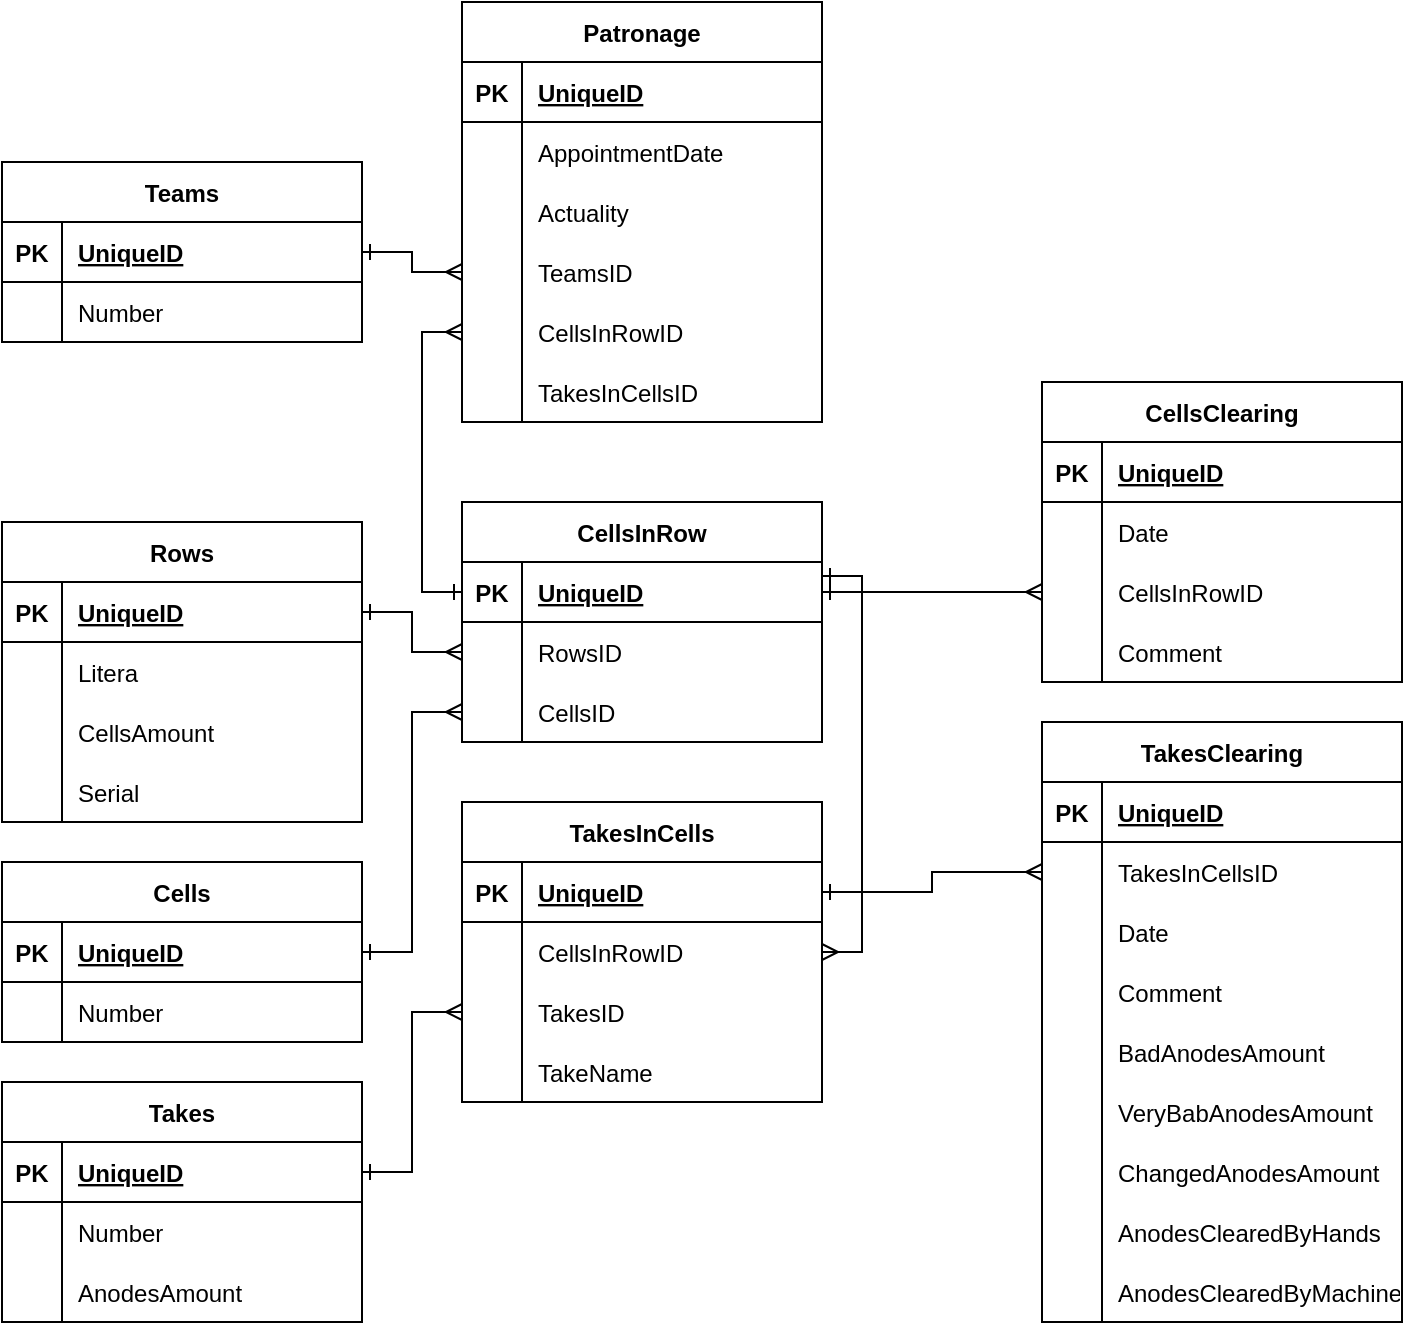 <mxfile version="20.8.1" type="device"><diagram id="HlUlY2rUnMp3ZraIt11Z" name="Page-1"><mxGraphModel dx="2284" dy="1905" grid="1" gridSize="10" guides="1" tooltips="1" connect="1" arrows="1" fold="1" page="1" pageScale="1" pageWidth="850" pageHeight="1100" math="0" shadow="0"><root><mxCell id="0"/><mxCell id="1" parent="0"/><mxCell id="KPAQD9oM1XThjq1YBD4C-39" value="Rows" style="shape=table;startSize=30;container=1;collapsible=1;childLayout=tableLayout;fixedRows=1;rowLines=0;fontStyle=1;align=center;resizeLast=1;" vertex="1" parent="1"><mxGeometry x="-280" y="20" width="180" height="150" as="geometry"/></mxCell><mxCell id="KPAQD9oM1XThjq1YBD4C-40" value="" style="shape=tableRow;horizontal=0;startSize=0;swimlaneHead=0;swimlaneBody=0;fillColor=none;collapsible=0;dropTarget=0;points=[[0,0.5],[1,0.5]];portConstraint=eastwest;top=0;left=0;right=0;bottom=1;" vertex="1" parent="KPAQD9oM1XThjq1YBD4C-39"><mxGeometry y="30" width="180" height="30" as="geometry"/></mxCell><mxCell id="KPAQD9oM1XThjq1YBD4C-41" value="PK" style="shape=partialRectangle;connectable=0;fillColor=none;top=0;left=0;bottom=0;right=0;fontStyle=1;overflow=hidden;" vertex="1" parent="KPAQD9oM1XThjq1YBD4C-40"><mxGeometry width="30" height="30" as="geometry"><mxRectangle width="30" height="30" as="alternateBounds"/></mxGeometry></mxCell><mxCell id="KPAQD9oM1XThjq1YBD4C-42" value="UniqueID" style="shape=partialRectangle;connectable=0;fillColor=none;top=0;left=0;bottom=0;right=0;align=left;spacingLeft=6;fontStyle=5;overflow=hidden;" vertex="1" parent="KPAQD9oM1XThjq1YBD4C-40"><mxGeometry x="30" width="150" height="30" as="geometry"><mxRectangle width="150" height="30" as="alternateBounds"/></mxGeometry></mxCell><mxCell id="KPAQD9oM1XThjq1YBD4C-43" value="" style="shape=tableRow;horizontal=0;startSize=0;swimlaneHead=0;swimlaneBody=0;fillColor=none;collapsible=0;dropTarget=0;points=[[0,0.5],[1,0.5]];portConstraint=eastwest;top=0;left=0;right=0;bottom=0;" vertex="1" parent="KPAQD9oM1XThjq1YBD4C-39"><mxGeometry y="60" width="180" height="30" as="geometry"/></mxCell><mxCell id="KPAQD9oM1XThjq1YBD4C-44" value="" style="shape=partialRectangle;connectable=0;fillColor=none;top=0;left=0;bottom=0;right=0;editable=1;overflow=hidden;" vertex="1" parent="KPAQD9oM1XThjq1YBD4C-43"><mxGeometry width="30" height="30" as="geometry"><mxRectangle width="30" height="30" as="alternateBounds"/></mxGeometry></mxCell><mxCell id="KPAQD9oM1XThjq1YBD4C-45" value="Litera" style="shape=partialRectangle;connectable=0;fillColor=none;top=0;left=0;bottom=0;right=0;align=left;spacingLeft=6;overflow=hidden;" vertex="1" parent="KPAQD9oM1XThjq1YBD4C-43"><mxGeometry x="30" width="150" height="30" as="geometry"><mxRectangle width="150" height="30" as="alternateBounds"/></mxGeometry></mxCell><mxCell id="KPAQD9oM1XThjq1YBD4C-46" value="" style="shape=tableRow;horizontal=0;startSize=0;swimlaneHead=0;swimlaneBody=0;fillColor=none;collapsible=0;dropTarget=0;points=[[0,0.5],[1,0.5]];portConstraint=eastwest;top=0;left=0;right=0;bottom=0;" vertex="1" parent="KPAQD9oM1XThjq1YBD4C-39"><mxGeometry y="90" width="180" height="30" as="geometry"/></mxCell><mxCell id="KPAQD9oM1XThjq1YBD4C-47" value="" style="shape=partialRectangle;connectable=0;fillColor=none;top=0;left=0;bottom=0;right=0;editable=1;overflow=hidden;" vertex="1" parent="KPAQD9oM1XThjq1YBD4C-46"><mxGeometry width="30" height="30" as="geometry"><mxRectangle width="30" height="30" as="alternateBounds"/></mxGeometry></mxCell><mxCell id="KPAQD9oM1XThjq1YBD4C-48" value="CellsAmount" style="shape=partialRectangle;connectable=0;fillColor=none;top=0;left=0;bottom=0;right=0;align=left;spacingLeft=6;overflow=hidden;" vertex="1" parent="KPAQD9oM1XThjq1YBD4C-46"><mxGeometry x="30" width="150" height="30" as="geometry"><mxRectangle width="150" height="30" as="alternateBounds"/></mxGeometry></mxCell><mxCell id="KPAQD9oM1XThjq1YBD4C-49" value="" style="shape=tableRow;horizontal=0;startSize=0;swimlaneHead=0;swimlaneBody=0;fillColor=none;collapsible=0;dropTarget=0;points=[[0,0.5],[1,0.5]];portConstraint=eastwest;top=0;left=0;right=0;bottom=0;" vertex="1" parent="KPAQD9oM1XThjq1YBD4C-39"><mxGeometry y="120" width="180" height="30" as="geometry"/></mxCell><mxCell id="KPAQD9oM1XThjq1YBD4C-50" value="" style="shape=partialRectangle;connectable=0;fillColor=none;top=0;left=0;bottom=0;right=0;editable=1;overflow=hidden;" vertex="1" parent="KPAQD9oM1XThjq1YBD4C-49"><mxGeometry width="30" height="30" as="geometry"><mxRectangle width="30" height="30" as="alternateBounds"/></mxGeometry></mxCell><mxCell id="KPAQD9oM1XThjq1YBD4C-51" value="Serial" style="shape=partialRectangle;connectable=0;fillColor=none;top=0;left=0;bottom=0;right=0;align=left;spacingLeft=6;overflow=hidden;" vertex="1" parent="KPAQD9oM1XThjq1YBD4C-49"><mxGeometry x="30" width="150" height="30" as="geometry"><mxRectangle width="150" height="30" as="alternateBounds"/></mxGeometry></mxCell><mxCell id="KPAQD9oM1XThjq1YBD4C-52" value="Cells" style="shape=table;startSize=30;container=1;collapsible=1;childLayout=tableLayout;fixedRows=1;rowLines=0;fontStyle=1;align=center;resizeLast=1;" vertex="1" parent="1"><mxGeometry x="-280" y="190" width="180" height="90" as="geometry"/></mxCell><mxCell id="KPAQD9oM1XThjq1YBD4C-53" value="" style="shape=tableRow;horizontal=0;startSize=0;swimlaneHead=0;swimlaneBody=0;fillColor=none;collapsible=0;dropTarget=0;points=[[0,0.5],[1,0.5]];portConstraint=eastwest;top=0;left=0;right=0;bottom=1;" vertex="1" parent="KPAQD9oM1XThjq1YBD4C-52"><mxGeometry y="30" width="180" height="30" as="geometry"/></mxCell><mxCell id="KPAQD9oM1XThjq1YBD4C-54" value="PK" style="shape=partialRectangle;connectable=0;fillColor=none;top=0;left=0;bottom=0;right=0;fontStyle=1;overflow=hidden;" vertex="1" parent="KPAQD9oM1XThjq1YBD4C-53"><mxGeometry width="30" height="30" as="geometry"><mxRectangle width="30" height="30" as="alternateBounds"/></mxGeometry></mxCell><mxCell id="KPAQD9oM1XThjq1YBD4C-55" value="UniqueID" style="shape=partialRectangle;connectable=0;fillColor=none;top=0;left=0;bottom=0;right=0;align=left;spacingLeft=6;fontStyle=5;overflow=hidden;" vertex="1" parent="KPAQD9oM1XThjq1YBD4C-53"><mxGeometry x="30" width="150" height="30" as="geometry"><mxRectangle width="150" height="30" as="alternateBounds"/></mxGeometry></mxCell><mxCell id="KPAQD9oM1XThjq1YBD4C-56" value="" style="shape=tableRow;horizontal=0;startSize=0;swimlaneHead=0;swimlaneBody=0;fillColor=none;collapsible=0;dropTarget=0;points=[[0,0.5],[1,0.5]];portConstraint=eastwest;top=0;left=0;right=0;bottom=0;" vertex="1" parent="KPAQD9oM1XThjq1YBD4C-52"><mxGeometry y="60" width="180" height="30" as="geometry"/></mxCell><mxCell id="KPAQD9oM1XThjq1YBD4C-57" value="" style="shape=partialRectangle;connectable=0;fillColor=none;top=0;left=0;bottom=0;right=0;editable=1;overflow=hidden;" vertex="1" parent="KPAQD9oM1XThjq1YBD4C-56"><mxGeometry width="30" height="30" as="geometry"><mxRectangle width="30" height="30" as="alternateBounds"/></mxGeometry></mxCell><mxCell id="KPAQD9oM1XThjq1YBD4C-58" value="Number" style="shape=partialRectangle;connectable=0;fillColor=none;top=0;left=0;bottom=0;right=0;align=left;spacingLeft=6;overflow=hidden;" vertex="1" parent="KPAQD9oM1XThjq1YBD4C-56"><mxGeometry x="30" width="150" height="30" as="geometry"><mxRectangle width="150" height="30" as="alternateBounds"/></mxGeometry></mxCell><mxCell id="KPAQD9oM1XThjq1YBD4C-65" value="Takes" style="shape=table;startSize=30;container=1;collapsible=1;childLayout=tableLayout;fixedRows=1;rowLines=0;fontStyle=1;align=center;resizeLast=1;" vertex="1" parent="1"><mxGeometry x="-280" y="300" width="180" height="120" as="geometry"/></mxCell><mxCell id="KPAQD9oM1XThjq1YBD4C-66" value="" style="shape=tableRow;horizontal=0;startSize=0;swimlaneHead=0;swimlaneBody=0;fillColor=none;collapsible=0;dropTarget=0;points=[[0,0.5],[1,0.5]];portConstraint=eastwest;top=0;left=0;right=0;bottom=1;" vertex="1" parent="KPAQD9oM1XThjq1YBD4C-65"><mxGeometry y="30" width="180" height="30" as="geometry"/></mxCell><mxCell id="KPAQD9oM1XThjq1YBD4C-67" value="PK" style="shape=partialRectangle;connectable=0;fillColor=none;top=0;left=0;bottom=0;right=0;fontStyle=1;overflow=hidden;" vertex="1" parent="KPAQD9oM1XThjq1YBD4C-66"><mxGeometry width="30" height="30" as="geometry"><mxRectangle width="30" height="30" as="alternateBounds"/></mxGeometry></mxCell><mxCell id="KPAQD9oM1XThjq1YBD4C-68" value="UniqueID" style="shape=partialRectangle;connectable=0;fillColor=none;top=0;left=0;bottom=0;right=0;align=left;spacingLeft=6;fontStyle=5;overflow=hidden;" vertex="1" parent="KPAQD9oM1XThjq1YBD4C-66"><mxGeometry x="30" width="150" height="30" as="geometry"><mxRectangle width="150" height="30" as="alternateBounds"/></mxGeometry></mxCell><mxCell id="KPAQD9oM1XThjq1YBD4C-69" value="" style="shape=tableRow;horizontal=0;startSize=0;swimlaneHead=0;swimlaneBody=0;fillColor=none;collapsible=0;dropTarget=0;points=[[0,0.5],[1,0.5]];portConstraint=eastwest;top=0;left=0;right=0;bottom=0;" vertex="1" parent="KPAQD9oM1XThjq1YBD4C-65"><mxGeometry y="60" width="180" height="30" as="geometry"/></mxCell><mxCell id="KPAQD9oM1XThjq1YBD4C-70" value="" style="shape=partialRectangle;connectable=0;fillColor=none;top=0;left=0;bottom=0;right=0;editable=1;overflow=hidden;" vertex="1" parent="KPAQD9oM1XThjq1YBD4C-69"><mxGeometry width="30" height="30" as="geometry"><mxRectangle width="30" height="30" as="alternateBounds"/></mxGeometry></mxCell><mxCell id="KPAQD9oM1XThjq1YBD4C-71" value="Number" style="shape=partialRectangle;connectable=0;fillColor=none;top=0;left=0;bottom=0;right=0;align=left;spacingLeft=6;overflow=hidden;" vertex="1" parent="KPAQD9oM1XThjq1YBD4C-69"><mxGeometry x="30" width="150" height="30" as="geometry"><mxRectangle width="150" height="30" as="alternateBounds"/></mxGeometry></mxCell><mxCell id="KPAQD9oM1XThjq1YBD4C-72" value="" style="shape=tableRow;horizontal=0;startSize=0;swimlaneHead=0;swimlaneBody=0;fillColor=none;collapsible=0;dropTarget=0;points=[[0,0.5],[1,0.5]];portConstraint=eastwest;top=0;left=0;right=0;bottom=0;" vertex="1" parent="KPAQD9oM1XThjq1YBD4C-65"><mxGeometry y="90" width="180" height="30" as="geometry"/></mxCell><mxCell id="KPAQD9oM1XThjq1YBD4C-73" value="" style="shape=partialRectangle;connectable=0;fillColor=none;top=0;left=0;bottom=0;right=0;editable=1;overflow=hidden;" vertex="1" parent="KPAQD9oM1XThjq1YBD4C-72"><mxGeometry width="30" height="30" as="geometry"><mxRectangle width="30" height="30" as="alternateBounds"/></mxGeometry></mxCell><mxCell id="KPAQD9oM1XThjq1YBD4C-74" value="AnodesAmount" style="shape=partialRectangle;connectable=0;fillColor=none;top=0;left=0;bottom=0;right=0;align=left;spacingLeft=6;overflow=hidden;" vertex="1" parent="KPAQD9oM1XThjq1YBD4C-72"><mxGeometry x="30" width="150" height="30" as="geometry"><mxRectangle width="150" height="30" as="alternateBounds"/></mxGeometry></mxCell><mxCell id="KPAQD9oM1XThjq1YBD4C-78" value="Teams" style="shape=table;startSize=30;container=1;collapsible=1;childLayout=tableLayout;fixedRows=1;rowLines=0;fontStyle=1;align=center;resizeLast=1;" vertex="1" parent="1"><mxGeometry x="-280" y="-160" width="180" height="90" as="geometry"/></mxCell><mxCell id="KPAQD9oM1XThjq1YBD4C-79" value="" style="shape=tableRow;horizontal=0;startSize=0;swimlaneHead=0;swimlaneBody=0;fillColor=none;collapsible=0;dropTarget=0;points=[[0,0.5],[1,0.5]];portConstraint=eastwest;top=0;left=0;right=0;bottom=1;" vertex="1" parent="KPAQD9oM1XThjq1YBD4C-78"><mxGeometry y="30" width="180" height="30" as="geometry"/></mxCell><mxCell id="KPAQD9oM1XThjq1YBD4C-80" value="PK" style="shape=partialRectangle;connectable=0;fillColor=none;top=0;left=0;bottom=0;right=0;fontStyle=1;overflow=hidden;" vertex="1" parent="KPAQD9oM1XThjq1YBD4C-79"><mxGeometry width="30" height="30" as="geometry"><mxRectangle width="30" height="30" as="alternateBounds"/></mxGeometry></mxCell><mxCell id="KPAQD9oM1XThjq1YBD4C-81" value="UniqueID" style="shape=partialRectangle;connectable=0;fillColor=none;top=0;left=0;bottom=0;right=0;align=left;spacingLeft=6;fontStyle=5;overflow=hidden;" vertex="1" parent="KPAQD9oM1XThjq1YBD4C-79"><mxGeometry x="30" width="150" height="30" as="geometry"><mxRectangle width="150" height="30" as="alternateBounds"/></mxGeometry></mxCell><mxCell id="KPAQD9oM1XThjq1YBD4C-82" value="" style="shape=tableRow;horizontal=0;startSize=0;swimlaneHead=0;swimlaneBody=0;fillColor=none;collapsible=0;dropTarget=0;points=[[0,0.5],[1,0.5]];portConstraint=eastwest;top=0;left=0;right=0;bottom=0;" vertex="1" parent="KPAQD9oM1XThjq1YBD4C-78"><mxGeometry y="60" width="180" height="30" as="geometry"/></mxCell><mxCell id="KPAQD9oM1XThjq1YBD4C-83" value="" style="shape=partialRectangle;connectable=0;fillColor=none;top=0;left=0;bottom=0;right=0;editable=1;overflow=hidden;" vertex="1" parent="KPAQD9oM1XThjq1YBD4C-82"><mxGeometry width="30" height="30" as="geometry"><mxRectangle width="30" height="30" as="alternateBounds"/></mxGeometry></mxCell><mxCell id="KPAQD9oM1XThjq1YBD4C-84" value="Number" style="shape=partialRectangle;connectable=0;fillColor=none;top=0;left=0;bottom=0;right=0;align=left;spacingLeft=6;overflow=hidden;" vertex="1" parent="KPAQD9oM1XThjq1YBD4C-82"><mxGeometry x="30" width="150" height="30" as="geometry"><mxRectangle width="150" height="30" as="alternateBounds"/></mxGeometry></mxCell><mxCell id="KPAQD9oM1XThjq1YBD4C-91" value="Patronage" style="shape=table;startSize=30;container=1;collapsible=1;childLayout=tableLayout;fixedRows=1;rowLines=0;fontStyle=1;align=center;resizeLast=1;" vertex="1" parent="1"><mxGeometry x="-50" y="-240" width="180" height="210" as="geometry"/></mxCell><mxCell id="KPAQD9oM1XThjq1YBD4C-92" value="" style="shape=tableRow;horizontal=0;startSize=0;swimlaneHead=0;swimlaneBody=0;fillColor=none;collapsible=0;dropTarget=0;points=[[0,0.5],[1,0.5]];portConstraint=eastwest;top=0;left=0;right=0;bottom=1;" vertex="1" parent="KPAQD9oM1XThjq1YBD4C-91"><mxGeometry y="30" width="180" height="30" as="geometry"/></mxCell><mxCell id="KPAQD9oM1XThjq1YBD4C-93" value="PK" style="shape=partialRectangle;connectable=0;fillColor=none;top=0;left=0;bottom=0;right=0;fontStyle=1;overflow=hidden;" vertex="1" parent="KPAQD9oM1XThjq1YBD4C-92"><mxGeometry width="30" height="30" as="geometry"><mxRectangle width="30" height="30" as="alternateBounds"/></mxGeometry></mxCell><mxCell id="KPAQD9oM1XThjq1YBD4C-94" value="UniqueID" style="shape=partialRectangle;connectable=0;fillColor=none;top=0;left=0;bottom=0;right=0;align=left;spacingLeft=6;fontStyle=5;overflow=hidden;" vertex="1" parent="KPAQD9oM1XThjq1YBD4C-92"><mxGeometry x="30" width="150" height="30" as="geometry"><mxRectangle width="150" height="30" as="alternateBounds"/></mxGeometry></mxCell><mxCell id="KPAQD9oM1XThjq1YBD4C-95" value="" style="shape=tableRow;horizontal=0;startSize=0;swimlaneHead=0;swimlaneBody=0;fillColor=none;collapsible=0;dropTarget=0;points=[[0,0.5],[1,0.5]];portConstraint=eastwest;top=0;left=0;right=0;bottom=0;" vertex="1" parent="KPAQD9oM1XThjq1YBD4C-91"><mxGeometry y="60" width="180" height="30" as="geometry"/></mxCell><mxCell id="KPAQD9oM1XThjq1YBD4C-96" value="" style="shape=partialRectangle;connectable=0;fillColor=none;top=0;left=0;bottom=0;right=0;editable=1;overflow=hidden;" vertex="1" parent="KPAQD9oM1XThjq1YBD4C-95"><mxGeometry width="30" height="30" as="geometry"><mxRectangle width="30" height="30" as="alternateBounds"/></mxGeometry></mxCell><mxCell id="KPAQD9oM1XThjq1YBD4C-97" value="AppointmentDate" style="shape=partialRectangle;connectable=0;fillColor=none;top=0;left=0;bottom=0;right=0;align=left;spacingLeft=6;overflow=hidden;" vertex="1" parent="KPAQD9oM1XThjq1YBD4C-95"><mxGeometry x="30" width="150" height="30" as="geometry"><mxRectangle width="150" height="30" as="alternateBounds"/></mxGeometry></mxCell><mxCell id="KPAQD9oM1XThjq1YBD4C-98" value="" style="shape=tableRow;horizontal=0;startSize=0;swimlaneHead=0;swimlaneBody=0;fillColor=none;collapsible=0;dropTarget=0;points=[[0,0.5],[1,0.5]];portConstraint=eastwest;top=0;left=0;right=0;bottom=0;" vertex="1" parent="KPAQD9oM1XThjq1YBD4C-91"><mxGeometry y="90" width="180" height="30" as="geometry"/></mxCell><mxCell id="KPAQD9oM1XThjq1YBD4C-99" value="" style="shape=partialRectangle;connectable=0;fillColor=none;top=0;left=0;bottom=0;right=0;editable=1;overflow=hidden;" vertex="1" parent="KPAQD9oM1XThjq1YBD4C-98"><mxGeometry width="30" height="30" as="geometry"><mxRectangle width="30" height="30" as="alternateBounds"/></mxGeometry></mxCell><mxCell id="KPAQD9oM1XThjq1YBD4C-100" value="Actuality" style="shape=partialRectangle;connectable=0;fillColor=none;top=0;left=0;bottom=0;right=0;align=left;spacingLeft=6;overflow=hidden;" vertex="1" parent="KPAQD9oM1XThjq1YBD4C-98"><mxGeometry x="30" width="150" height="30" as="geometry"><mxRectangle width="150" height="30" as="alternateBounds"/></mxGeometry></mxCell><mxCell id="KPAQD9oM1XThjq1YBD4C-101" value="" style="shape=tableRow;horizontal=0;startSize=0;swimlaneHead=0;swimlaneBody=0;fillColor=none;collapsible=0;dropTarget=0;points=[[0,0.5],[1,0.5]];portConstraint=eastwest;top=0;left=0;right=0;bottom=0;" vertex="1" parent="KPAQD9oM1XThjq1YBD4C-91"><mxGeometry y="120" width="180" height="30" as="geometry"/></mxCell><mxCell id="KPAQD9oM1XThjq1YBD4C-102" value="" style="shape=partialRectangle;connectable=0;fillColor=none;top=0;left=0;bottom=0;right=0;editable=1;overflow=hidden;" vertex="1" parent="KPAQD9oM1XThjq1YBD4C-101"><mxGeometry width="30" height="30" as="geometry"><mxRectangle width="30" height="30" as="alternateBounds"/></mxGeometry></mxCell><mxCell id="KPAQD9oM1XThjq1YBD4C-103" value="TeamsID" style="shape=partialRectangle;connectable=0;fillColor=none;top=0;left=0;bottom=0;right=0;align=left;spacingLeft=6;overflow=hidden;" vertex="1" parent="KPAQD9oM1XThjq1YBD4C-101"><mxGeometry x="30" width="150" height="30" as="geometry"><mxRectangle width="150" height="30" as="alternateBounds"/></mxGeometry></mxCell><mxCell id="KPAQD9oM1XThjq1YBD4C-105" value="" style="shape=tableRow;horizontal=0;startSize=0;swimlaneHead=0;swimlaneBody=0;fillColor=none;collapsible=0;dropTarget=0;points=[[0,0.5],[1,0.5]];portConstraint=eastwest;top=0;left=0;right=0;bottom=0;" vertex="1" parent="KPAQD9oM1XThjq1YBD4C-91"><mxGeometry y="150" width="180" height="30" as="geometry"/></mxCell><mxCell id="KPAQD9oM1XThjq1YBD4C-106" value="" style="shape=partialRectangle;connectable=0;fillColor=none;top=0;left=0;bottom=0;right=0;editable=1;overflow=hidden;" vertex="1" parent="KPAQD9oM1XThjq1YBD4C-105"><mxGeometry width="30" height="30" as="geometry"><mxRectangle width="30" height="30" as="alternateBounds"/></mxGeometry></mxCell><mxCell id="KPAQD9oM1XThjq1YBD4C-107" value="CellsInRowID" style="shape=partialRectangle;connectable=0;fillColor=none;top=0;left=0;bottom=0;right=0;align=left;spacingLeft=6;overflow=hidden;" vertex="1" parent="KPAQD9oM1XThjq1YBD4C-105"><mxGeometry x="30" width="150" height="30" as="geometry"><mxRectangle width="150" height="30" as="alternateBounds"/></mxGeometry></mxCell><mxCell id="KPAQD9oM1XThjq1YBD4C-124" value="" style="shape=tableRow;horizontal=0;startSize=0;swimlaneHead=0;swimlaneBody=0;fillColor=none;collapsible=0;dropTarget=0;points=[[0,0.5],[1,0.5]];portConstraint=eastwest;top=0;left=0;right=0;bottom=0;" vertex="1" parent="KPAQD9oM1XThjq1YBD4C-91"><mxGeometry y="180" width="180" height="30" as="geometry"/></mxCell><mxCell id="KPAQD9oM1XThjq1YBD4C-125" value="" style="shape=partialRectangle;connectable=0;fillColor=none;top=0;left=0;bottom=0;right=0;editable=1;overflow=hidden;" vertex="1" parent="KPAQD9oM1XThjq1YBD4C-124"><mxGeometry width="30" height="30" as="geometry"><mxRectangle width="30" height="30" as="alternateBounds"/></mxGeometry></mxCell><mxCell id="KPAQD9oM1XThjq1YBD4C-126" value="TakesInCellsID" style="shape=partialRectangle;connectable=0;fillColor=none;top=0;left=0;bottom=0;right=0;align=left;spacingLeft=6;overflow=hidden;" vertex="1" parent="KPAQD9oM1XThjq1YBD4C-124"><mxGeometry x="30" width="150" height="30" as="geometry"><mxRectangle width="150" height="30" as="alternateBounds"/></mxGeometry></mxCell><mxCell id="KPAQD9oM1XThjq1YBD4C-104" style="edgeStyle=orthogonalEdgeStyle;rounded=0;orthogonalLoop=1;jettySize=auto;html=1;exitX=1;exitY=0.5;exitDx=0;exitDy=0;entryX=0;entryY=0.5;entryDx=0;entryDy=0;startArrow=ERone;startFill=0;endArrow=ERmany;endFill=0;" edge="1" parent="1" source="KPAQD9oM1XThjq1YBD4C-79" target="KPAQD9oM1XThjq1YBD4C-101"><mxGeometry relative="1" as="geometry"/></mxCell><mxCell id="KPAQD9oM1XThjq1YBD4C-108" value="TakesInCells" style="shape=table;startSize=30;container=1;collapsible=1;childLayout=tableLayout;fixedRows=1;rowLines=0;fontStyle=1;align=center;resizeLast=1;" vertex="1" parent="1"><mxGeometry x="-50" y="160" width="180" height="150" as="geometry"/></mxCell><mxCell id="KPAQD9oM1XThjq1YBD4C-109" value="" style="shape=tableRow;horizontal=0;startSize=0;swimlaneHead=0;swimlaneBody=0;fillColor=none;collapsible=0;dropTarget=0;points=[[0,0.5],[1,0.5]];portConstraint=eastwest;top=0;left=0;right=0;bottom=1;" vertex="1" parent="KPAQD9oM1XThjq1YBD4C-108"><mxGeometry y="30" width="180" height="30" as="geometry"/></mxCell><mxCell id="KPAQD9oM1XThjq1YBD4C-110" value="PK" style="shape=partialRectangle;connectable=0;fillColor=none;top=0;left=0;bottom=0;right=0;fontStyle=1;overflow=hidden;" vertex="1" parent="KPAQD9oM1XThjq1YBD4C-109"><mxGeometry width="30" height="30" as="geometry"><mxRectangle width="30" height="30" as="alternateBounds"/></mxGeometry></mxCell><mxCell id="KPAQD9oM1XThjq1YBD4C-111" value="UniqueID" style="shape=partialRectangle;connectable=0;fillColor=none;top=0;left=0;bottom=0;right=0;align=left;spacingLeft=6;fontStyle=5;overflow=hidden;" vertex="1" parent="KPAQD9oM1XThjq1YBD4C-109"><mxGeometry x="30" width="150" height="30" as="geometry"><mxRectangle width="150" height="30" as="alternateBounds"/></mxGeometry></mxCell><mxCell id="KPAQD9oM1XThjq1YBD4C-112" value="" style="shape=tableRow;horizontal=0;startSize=0;swimlaneHead=0;swimlaneBody=0;fillColor=none;collapsible=0;dropTarget=0;points=[[0,0.5],[1,0.5]];portConstraint=eastwest;top=0;left=0;right=0;bottom=0;" vertex="1" parent="KPAQD9oM1XThjq1YBD4C-108"><mxGeometry y="60" width="180" height="30" as="geometry"/></mxCell><mxCell id="KPAQD9oM1XThjq1YBD4C-113" value="" style="shape=partialRectangle;connectable=0;fillColor=none;top=0;left=0;bottom=0;right=0;editable=1;overflow=hidden;" vertex="1" parent="KPAQD9oM1XThjq1YBD4C-112"><mxGeometry width="30" height="30" as="geometry"><mxRectangle width="30" height="30" as="alternateBounds"/></mxGeometry></mxCell><mxCell id="KPAQD9oM1XThjq1YBD4C-114" value="CellsInRowID" style="shape=partialRectangle;connectable=0;fillColor=none;top=0;left=0;bottom=0;right=0;align=left;spacingLeft=6;overflow=hidden;" vertex="1" parent="KPAQD9oM1XThjq1YBD4C-112"><mxGeometry x="30" width="150" height="30" as="geometry"><mxRectangle width="150" height="30" as="alternateBounds"/></mxGeometry></mxCell><mxCell id="KPAQD9oM1XThjq1YBD4C-115" value="" style="shape=tableRow;horizontal=0;startSize=0;swimlaneHead=0;swimlaneBody=0;fillColor=none;collapsible=0;dropTarget=0;points=[[0,0.5],[1,0.5]];portConstraint=eastwest;top=0;left=0;right=0;bottom=0;" vertex="1" parent="KPAQD9oM1XThjq1YBD4C-108"><mxGeometry y="90" width="180" height="30" as="geometry"/></mxCell><mxCell id="KPAQD9oM1XThjq1YBD4C-116" value="" style="shape=partialRectangle;connectable=0;fillColor=none;top=0;left=0;bottom=0;right=0;editable=1;overflow=hidden;" vertex="1" parent="KPAQD9oM1XThjq1YBD4C-115"><mxGeometry width="30" height="30" as="geometry"><mxRectangle width="30" height="30" as="alternateBounds"/></mxGeometry></mxCell><mxCell id="KPAQD9oM1XThjq1YBD4C-117" value="TakesID" style="shape=partialRectangle;connectable=0;fillColor=none;top=0;left=0;bottom=0;right=0;align=left;spacingLeft=6;overflow=hidden;" vertex="1" parent="KPAQD9oM1XThjq1YBD4C-115"><mxGeometry x="30" width="150" height="30" as="geometry"><mxRectangle width="150" height="30" as="alternateBounds"/></mxGeometry></mxCell><mxCell id="KPAQD9oM1XThjq1YBD4C-118" value="" style="shape=tableRow;horizontal=0;startSize=0;swimlaneHead=0;swimlaneBody=0;fillColor=none;collapsible=0;dropTarget=0;points=[[0,0.5],[1,0.5]];portConstraint=eastwest;top=0;left=0;right=0;bottom=0;" vertex="1" parent="KPAQD9oM1XThjq1YBD4C-108"><mxGeometry y="120" width="180" height="30" as="geometry"/></mxCell><mxCell id="KPAQD9oM1XThjq1YBD4C-119" value="" style="shape=partialRectangle;connectable=0;fillColor=none;top=0;left=0;bottom=0;right=0;editable=1;overflow=hidden;" vertex="1" parent="KPAQD9oM1XThjq1YBD4C-118"><mxGeometry width="30" height="30" as="geometry"><mxRectangle width="30" height="30" as="alternateBounds"/></mxGeometry></mxCell><mxCell id="KPAQD9oM1XThjq1YBD4C-120" value="TakeName" style="shape=partialRectangle;connectable=0;fillColor=none;top=0;left=0;bottom=0;right=0;align=left;spacingLeft=6;overflow=hidden;" vertex="1" parent="KPAQD9oM1XThjq1YBD4C-118"><mxGeometry x="30" width="150" height="30" as="geometry"><mxRectangle width="150" height="30" as="alternateBounds"/></mxGeometry></mxCell><mxCell id="KPAQD9oM1XThjq1YBD4C-121" style="edgeStyle=orthogonalEdgeStyle;rounded=0;orthogonalLoop=1;jettySize=auto;html=1;exitX=1;exitY=0.233;exitDx=0;exitDy=0;entryX=1;entryY=0.5;entryDx=0;entryDy=0;startArrow=ERone;startFill=0;endArrow=ERmany;endFill=0;exitPerimeter=0;" edge="1" parent="1" source="KPAQD9oM1XThjq1YBD4C-128" target="KPAQD9oM1XThjq1YBD4C-112"><mxGeometry relative="1" as="geometry"/></mxCell><mxCell id="KPAQD9oM1XThjq1YBD4C-127" value="CellsInRow" style="shape=table;startSize=30;container=1;collapsible=1;childLayout=tableLayout;fixedRows=1;rowLines=0;fontStyle=1;align=center;resizeLast=1;" vertex="1" parent="1"><mxGeometry x="-50" y="10" width="180" height="120" as="geometry"/></mxCell><mxCell id="KPAQD9oM1XThjq1YBD4C-128" value="" style="shape=tableRow;horizontal=0;startSize=0;swimlaneHead=0;swimlaneBody=0;fillColor=none;collapsible=0;dropTarget=0;points=[[0,0.5],[1,0.5]];portConstraint=eastwest;top=0;left=0;right=0;bottom=1;" vertex="1" parent="KPAQD9oM1XThjq1YBD4C-127"><mxGeometry y="30" width="180" height="30" as="geometry"/></mxCell><mxCell id="KPAQD9oM1XThjq1YBD4C-129" value="PK" style="shape=partialRectangle;connectable=0;fillColor=none;top=0;left=0;bottom=0;right=0;fontStyle=1;overflow=hidden;" vertex="1" parent="KPAQD9oM1XThjq1YBD4C-128"><mxGeometry width="30" height="30" as="geometry"><mxRectangle width="30" height="30" as="alternateBounds"/></mxGeometry></mxCell><mxCell id="KPAQD9oM1XThjq1YBD4C-130" value="UniqueID" style="shape=partialRectangle;connectable=0;fillColor=none;top=0;left=0;bottom=0;right=0;align=left;spacingLeft=6;fontStyle=5;overflow=hidden;" vertex="1" parent="KPAQD9oM1XThjq1YBD4C-128"><mxGeometry x="30" width="150" height="30" as="geometry"><mxRectangle width="150" height="30" as="alternateBounds"/></mxGeometry></mxCell><mxCell id="KPAQD9oM1XThjq1YBD4C-131" value="" style="shape=tableRow;horizontal=0;startSize=0;swimlaneHead=0;swimlaneBody=0;fillColor=none;collapsible=0;dropTarget=0;points=[[0,0.5],[1,0.5]];portConstraint=eastwest;top=0;left=0;right=0;bottom=0;" vertex="1" parent="KPAQD9oM1XThjq1YBD4C-127"><mxGeometry y="60" width="180" height="30" as="geometry"/></mxCell><mxCell id="KPAQD9oM1XThjq1YBD4C-132" value="" style="shape=partialRectangle;connectable=0;fillColor=none;top=0;left=0;bottom=0;right=0;editable=1;overflow=hidden;" vertex="1" parent="KPAQD9oM1XThjq1YBD4C-131"><mxGeometry width="30" height="30" as="geometry"><mxRectangle width="30" height="30" as="alternateBounds"/></mxGeometry></mxCell><mxCell id="KPAQD9oM1XThjq1YBD4C-133" value="RowsID" style="shape=partialRectangle;connectable=0;fillColor=none;top=0;left=0;bottom=0;right=0;align=left;spacingLeft=6;overflow=hidden;" vertex="1" parent="KPAQD9oM1XThjq1YBD4C-131"><mxGeometry x="30" width="150" height="30" as="geometry"><mxRectangle width="150" height="30" as="alternateBounds"/></mxGeometry></mxCell><mxCell id="KPAQD9oM1XThjq1YBD4C-134" value="" style="shape=tableRow;horizontal=0;startSize=0;swimlaneHead=0;swimlaneBody=0;fillColor=none;collapsible=0;dropTarget=0;points=[[0,0.5],[1,0.5]];portConstraint=eastwest;top=0;left=0;right=0;bottom=0;" vertex="1" parent="KPAQD9oM1XThjq1YBD4C-127"><mxGeometry y="90" width="180" height="30" as="geometry"/></mxCell><mxCell id="KPAQD9oM1XThjq1YBD4C-135" value="" style="shape=partialRectangle;connectable=0;fillColor=none;top=0;left=0;bottom=0;right=0;editable=1;overflow=hidden;" vertex="1" parent="KPAQD9oM1XThjq1YBD4C-134"><mxGeometry width="30" height="30" as="geometry"><mxRectangle width="30" height="30" as="alternateBounds"/></mxGeometry></mxCell><mxCell id="KPAQD9oM1XThjq1YBD4C-136" value="CellsID" style="shape=partialRectangle;connectable=0;fillColor=none;top=0;left=0;bottom=0;right=0;align=left;spacingLeft=6;overflow=hidden;" vertex="1" parent="KPAQD9oM1XThjq1YBD4C-134"><mxGeometry x="30" width="150" height="30" as="geometry"><mxRectangle width="150" height="30" as="alternateBounds"/></mxGeometry></mxCell><mxCell id="KPAQD9oM1XThjq1YBD4C-140" style="edgeStyle=orthogonalEdgeStyle;rounded=0;orthogonalLoop=1;jettySize=auto;html=1;exitX=1;exitY=0.5;exitDx=0;exitDy=0;entryX=0;entryY=0.5;entryDx=0;entryDy=0;endArrow=ERmany;endFill=0;startArrow=ERone;startFill=0;" edge="1" parent="1" source="KPAQD9oM1XThjq1YBD4C-40" target="KPAQD9oM1XThjq1YBD4C-131"><mxGeometry relative="1" as="geometry"/></mxCell><mxCell id="KPAQD9oM1XThjq1YBD4C-142" style="edgeStyle=orthogonalEdgeStyle;rounded=0;orthogonalLoop=1;jettySize=auto;html=1;exitX=1;exitY=0.5;exitDx=0;exitDy=0;entryX=0;entryY=0.5;entryDx=0;entryDy=0;endArrow=ERmany;endFill=0;startArrow=ERone;startFill=0;" edge="1" parent="1" source="KPAQD9oM1XThjq1YBD4C-53" target="KPAQD9oM1XThjq1YBD4C-134"><mxGeometry relative="1" as="geometry"><mxPoint x="-170" y="400" as="sourcePoint"/><mxPoint x="-70" y="540" as="targetPoint"/></mxGeometry></mxCell><mxCell id="KPAQD9oM1XThjq1YBD4C-144" value="CellsClearing" style="shape=table;startSize=30;container=1;collapsible=1;childLayout=tableLayout;fixedRows=1;rowLines=0;fontStyle=1;align=center;resizeLast=1;" vertex="1" parent="1"><mxGeometry x="240" y="-50" width="180" height="150" as="geometry"/></mxCell><mxCell id="KPAQD9oM1XThjq1YBD4C-145" value="" style="shape=tableRow;horizontal=0;startSize=0;swimlaneHead=0;swimlaneBody=0;fillColor=none;collapsible=0;dropTarget=0;points=[[0,0.5],[1,0.5]];portConstraint=eastwest;top=0;left=0;right=0;bottom=1;" vertex="1" parent="KPAQD9oM1XThjq1YBD4C-144"><mxGeometry y="30" width="180" height="30" as="geometry"/></mxCell><mxCell id="KPAQD9oM1XThjq1YBD4C-146" value="PK" style="shape=partialRectangle;connectable=0;fillColor=none;top=0;left=0;bottom=0;right=0;fontStyle=1;overflow=hidden;" vertex="1" parent="KPAQD9oM1XThjq1YBD4C-145"><mxGeometry width="30" height="30" as="geometry"><mxRectangle width="30" height="30" as="alternateBounds"/></mxGeometry></mxCell><mxCell id="KPAQD9oM1XThjq1YBD4C-147" value="UniqueID" style="shape=partialRectangle;connectable=0;fillColor=none;top=0;left=0;bottom=0;right=0;align=left;spacingLeft=6;fontStyle=5;overflow=hidden;" vertex="1" parent="KPAQD9oM1XThjq1YBD4C-145"><mxGeometry x="30" width="150" height="30" as="geometry"><mxRectangle width="150" height="30" as="alternateBounds"/></mxGeometry></mxCell><mxCell id="KPAQD9oM1XThjq1YBD4C-148" value="" style="shape=tableRow;horizontal=0;startSize=0;swimlaneHead=0;swimlaneBody=0;fillColor=none;collapsible=0;dropTarget=0;points=[[0,0.5],[1,0.5]];portConstraint=eastwest;top=0;left=0;right=0;bottom=0;" vertex="1" parent="KPAQD9oM1XThjq1YBD4C-144"><mxGeometry y="60" width="180" height="30" as="geometry"/></mxCell><mxCell id="KPAQD9oM1XThjq1YBD4C-149" value="" style="shape=partialRectangle;connectable=0;fillColor=none;top=0;left=0;bottom=0;right=0;editable=1;overflow=hidden;" vertex="1" parent="KPAQD9oM1XThjq1YBD4C-148"><mxGeometry width="30" height="30" as="geometry"><mxRectangle width="30" height="30" as="alternateBounds"/></mxGeometry></mxCell><mxCell id="KPAQD9oM1XThjq1YBD4C-150" value="Date" style="shape=partialRectangle;connectable=0;fillColor=none;top=0;left=0;bottom=0;right=0;align=left;spacingLeft=6;overflow=hidden;" vertex="1" parent="KPAQD9oM1XThjq1YBD4C-148"><mxGeometry x="30" width="150" height="30" as="geometry"><mxRectangle width="150" height="30" as="alternateBounds"/></mxGeometry></mxCell><mxCell id="KPAQD9oM1XThjq1YBD4C-151" value="" style="shape=tableRow;horizontal=0;startSize=0;swimlaneHead=0;swimlaneBody=0;fillColor=none;collapsible=0;dropTarget=0;points=[[0,0.5],[1,0.5]];portConstraint=eastwest;top=0;left=0;right=0;bottom=0;" vertex="1" parent="KPAQD9oM1XThjq1YBD4C-144"><mxGeometry y="90" width="180" height="30" as="geometry"/></mxCell><mxCell id="KPAQD9oM1XThjq1YBD4C-152" value="" style="shape=partialRectangle;connectable=0;fillColor=none;top=0;left=0;bottom=0;right=0;editable=1;overflow=hidden;" vertex="1" parent="KPAQD9oM1XThjq1YBD4C-151"><mxGeometry width="30" height="30" as="geometry"><mxRectangle width="30" height="30" as="alternateBounds"/></mxGeometry></mxCell><mxCell id="KPAQD9oM1XThjq1YBD4C-153" value="CellsInRowID" style="shape=partialRectangle;connectable=0;fillColor=none;top=0;left=0;bottom=0;right=0;align=left;spacingLeft=6;overflow=hidden;" vertex="1" parent="KPAQD9oM1XThjq1YBD4C-151"><mxGeometry x="30" width="150" height="30" as="geometry"><mxRectangle width="150" height="30" as="alternateBounds"/></mxGeometry></mxCell><mxCell id="KPAQD9oM1XThjq1YBD4C-154" value="" style="shape=tableRow;horizontal=0;startSize=0;swimlaneHead=0;swimlaneBody=0;fillColor=none;collapsible=0;dropTarget=0;points=[[0,0.5],[1,0.5]];portConstraint=eastwest;top=0;left=0;right=0;bottom=0;" vertex="1" parent="KPAQD9oM1XThjq1YBD4C-144"><mxGeometry y="120" width="180" height="30" as="geometry"/></mxCell><mxCell id="KPAQD9oM1XThjq1YBD4C-155" value="" style="shape=partialRectangle;connectable=0;fillColor=none;top=0;left=0;bottom=0;right=0;editable=1;overflow=hidden;" vertex="1" parent="KPAQD9oM1XThjq1YBD4C-154"><mxGeometry width="30" height="30" as="geometry"><mxRectangle width="30" height="30" as="alternateBounds"/></mxGeometry></mxCell><mxCell id="KPAQD9oM1XThjq1YBD4C-156" value="Comment" style="shape=partialRectangle;connectable=0;fillColor=none;top=0;left=0;bottom=0;right=0;align=left;spacingLeft=6;overflow=hidden;" vertex="1" parent="KPAQD9oM1XThjq1YBD4C-154"><mxGeometry x="30" width="150" height="30" as="geometry"><mxRectangle width="150" height="30" as="alternateBounds"/></mxGeometry></mxCell><mxCell id="KPAQD9oM1XThjq1YBD4C-157" style="edgeStyle=orthogonalEdgeStyle;rounded=0;orthogonalLoop=1;jettySize=auto;html=1;exitX=1;exitY=0.5;exitDx=0;exitDy=0;entryX=0;entryY=0.5;entryDx=0;entryDy=0;startArrow=ERone;startFill=0;endArrow=ERmany;endFill=0;" edge="1" parent="1" source="KPAQD9oM1XThjq1YBD4C-128" target="KPAQD9oM1XThjq1YBD4C-151"><mxGeometry relative="1" as="geometry"/></mxCell><mxCell id="KPAQD9oM1XThjq1YBD4C-178" style="edgeStyle=orthogonalEdgeStyle;rounded=0;orthogonalLoop=1;jettySize=auto;html=1;exitX=1;exitY=0.5;exitDx=0;exitDy=0;entryX=0;entryY=0.5;entryDx=0;entryDy=0;startArrow=ERone;startFill=0;endArrow=ERmany;endFill=0;" edge="1" parent="1" source="KPAQD9oM1XThjq1YBD4C-66" target="KPAQD9oM1XThjq1YBD4C-115"><mxGeometry relative="1" as="geometry"/></mxCell><mxCell id="KPAQD9oM1XThjq1YBD4C-180" value="TakesClearing" style="shape=table;startSize=30;container=1;collapsible=1;childLayout=tableLayout;fixedRows=1;rowLines=0;fontStyle=1;align=center;resizeLast=1;" vertex="1" parent="1"><mxGeometry x="240" y="120" width="180" height="300" as="geometry"/></mxCell><mxCell id="KPAQD9oM1XThjq1YBD4C-181" value="" style="shape=tableRow;horizontal=0;startSize=0;swimlaneHead=0;swimlaneBody=0;fillColor=none;collapsible=0;dropTarget=0;points=[[0,0.5],[1,0.5]];portConstraint=eastwest;top=0;left=0;right=0;bottom=1;" vertex="1" parent="KPAQD9oM1XThjq1YBD4C-180"><mxGeometry y="30" width="180" height="30" as="geometry"/></mxCell><mxCell id="KPAQD9oM1XThjq1YBD4C-182" value="PK" style="shape=partialRectangle;connectable=0;fillColor=none;top=0;left=0;bottom=0;right=0;fontStyle=1;overflow=hidden;" vertex="1" parent="KPAQD9oM1XThjq1YBD4C-181"><mxGeometry width="30" height="30" as="geometry"><mxRectangle width="30" height="30" as="alternateBounds"/></mxGeometry></mxCell><mxCell id="KPAQD9oM1XThjq1YBD4C-183" value="UniqueID" style="shape=partialRectangle;connectable=0;fillColor=none;top=0;left=0;bottom=0;right=0;align=left;spacingLeft=6;fontStyle=5;overflow=hidden;" vertex="1" parent="KPAQD9oM1XThjq1YBD4C-181"><mxGeometry x="30" width="150" height="30" as="geometry"><mxRectangle width="150" height="30" as="alternateBounds"/></mxGeometry></mxCell><mxCell id="KPAQD9oM1XThjq1YBD4C-184" value="" style="shape=tableRow;horizontal=0;startSize=0;swimlaneHead=0;swimlaneBody=0;fillColor=none;collapsible=0;dropTarget=0;points=[[0,0.5],[1,0.5]];portConstraint=eastwest;top=0;left=0;right=0;bottom=0;" vertex="1" parent="KPAQD9oM1XThjq1YBD4C-180"><mxGeometry y="60" width="180" height="30" as="geometry"/></mxCell><mxCell id="KPAQD9oM1XThjq1YBD4C-185" value="" style="shape=partialRectangle;connectable=0;fillColor=none;top=0;left=0;bottom=0;right=0;editable=1;overflow=hidden;" vertex="1" parent="KPAQD9oM1XThjq1YBD4C-184"><mxGeometry width="30" height="30" as="geometry"><mxRectangle width="30" height="30" as="alternateBounds"/></mxGeometry></mxCell><mxCell id="KPAQD9oM1XThjq1YBD4C-186" value="TakesInCellsID" style="shape=partialRectangle;connectable=0;fillColor=none;top=0;left=0;bottom=0;right=0;align=left;spacingLeft=6;overflow=hidden;" vertex="1" parent="KPAQD9oM1XThjq1YBD4C-184"><mxGeometry x="30" width="150" height="30" as="geometry"><mxRectangle width="150" height="30" as="alternateBounds"/></mxGeometry></mxCell><mxCell id="KPAQD9oM1XThjq1YBD4C-187" value="" style="shape=tableRow;horizontal=0;startSize=0;swimlaneHead=0;swimlaneBody=0;fillColor=none;collapsible=0;dropTarget=0;points=[[0,0.5],[1,0.5]];portConstraint=eastwest;top=0;left=0;right=0;bottom=0;" vertex="1" parent="KPAQD9oM1XThjq1YBD4C-180"><mxGeometry y="90" width="180" height="30" as="geometry"/></mxCell><mxCell id="KPAQD9oM1XThjq1YBD4C-188" value="" style="shape=partialRectangle;connectable=0;fillColor=none;top=0;left=0;bottom=0;right=0;editable=1;overflow=hidden;" vertex="1" parent="KPAQD9oM1XThjq1YBD4C-187"><mxGeometry width="30" height="30" as="geometry"><mxRectangle width="30" height="30" as="alternateBounds"/></mxGeometry></mxCell><mxCell id="KPAQD9oM1XThjq1YBD4C-189" value="Date" style="shape=partialRectangle;connectable=0;fillColor=none;top=0;left=0;bottom=0;right=0;align=left;spacingLeft=6;overflow=hidden;" vertex="1" parent="KPAQD9oM1XThjq1YBD4C-187"><mxGeometry x="30" width="150" height="30" as="geometry"><mxRectangle width="150" height="30" as="alternateBounds"/></mxGeometry></mxCell><mxCell id="KPAQD9oM1XThjq1YBD4C-190" value="" style="shape=tableRow;horizontal=0;startSize=0;swimlaneHead=0;swimlaneBody=0;fillColor=none;collapsible=0;dropTarget=0;points=[[0,0.5],[1,0.5]];portConstraint=eastwest;top=0;left=0;right=0;bottom=0;" vertex="1" parent="KPAQD9oM1XThjq1YBD4C-180"><mxGeometry y="120" width="180" height="30" as="geometry"/></mxCell><mxCell id="KPAQD9oM1XThjq1YBD4C-191" value="" style="shape=partialRectangle;connectable=0;fillColor=none;top=0;left=0;bottom=0;right=0;editable=1;overflow=hidden;" vertex="1" parent="KPAQD9oM1XThjq1YBD4C-190"><mxGeometry width="30" height="30" as="geometry"><mxRectangle width="30" height="30" as="alternateBounds"/></mxGeometry></mxCell><mxCell id="KPAQD9oM1XThjq1YBD4C-192" value="Comment" style="shape=partialRectangle;connectable=0;fillColor=none;top=0;left=0;bottom=0;right=0;align=left;spacingLeft=6;overflow=hidden;" vertex="1" parent="KPAQD9oM1XThjq1YBD4C-190"><mxGeometry x="30" width="150" height="30" as="geometry"><mxRectangle width="150" height="30" as="alternateBounds"/></mxGeometry></mxCell><mxCell id="KPAQD9oM1XThjq1YBD4C-195" value="" style="shape=tableRow;horizontal=0;startSize=0;swimlaneHead=0;swimlaneBody=0;fillColor=none;collapsible=0;dropTarget=0;points=[[0,0.5],[1,0.5]];portConstraint=eastwest;top=0;left=0;right=0;bottom=0;" vertex="1" parent="KPAQD9oM1XThjq1YBD4C-180"><mxGeometry y="150" width="180" height="30" as="geometry"/></mxCell><mxCell id="KPAQD9oM1XThjq1YBD4C-196" value="" style="shape=partialRectangle;connectable=0;fillColor=none;top=0;left=0;bottom=0;right=0;editable=1;overflow=hidden;" vertex="1" parent="KPAQD9oM1XThjq1YBD4C-195"><mxGeometry width="30" height="30" as="geometry"><mxRectangle width="30" height="30" as="alternateBounds"/></mxGeometry></mxCell><mxCell id="KPAQD9oM1XThjq1YBD4C-197" value="BadAnodesAmount" style="shape=partialRectangle;connectable=0;fillColor=none;top=0;left=0;bottom=0;right=0;align=left;spacingLeft=6;overflow=hidden;" vertex="1" parent="KPAQD9oM1XThjq1YBD4C-195"><mxGeometry x="30" width="150" height="30" as="geometry"><mxRectangle width="150" height="30" as="alternateBounds"/></mxGeometry></mxCell><mxCell id="KPAQD9oM1XThjq1YBD4C-198" value="" style="shape=tableRow;horizontal=0;startSize=0;swimlaneHead=0;swimlaneBody=0;fillColor=none;collapsible=0;dropTarget=0;points=[[0,0.5],[1,0.5]];portConstraint=eastwest;top=0;left=0;right=0;bottom=0;" vertex="1" parent="KPAQD9oM1XThjq1YBD4C-180"><mxGeometry y="180" width="180" height="30" as="geometry"/></mxCell><mxCell id="KPAQD9oM1XThjq1YBD4C-199" value="" style="shape=partialRectangle;connectable=0;fillColor=none;top=0;left=0;bottom=0;right=0;editable=1;overflow=hidden;" vertex="1" parent="KPAQD9oM1XThjq1YBD4C-198"><mxGeometry width="30" height="30" as="geometry"><mxRectangle width="30" height="30" as="alternateBounds"/></mxGeometry></mxCell><mxCell id="KPAQD9oM1XThjq1YBD4C-200" value="VeryBabAnodesAmount" style="shape=partialRectangle;connectable=0;fillColor=none;top=0;left=0;bottom=0;right=0;align=left;spacingLeft=6;overflow=hidden;" vertex="1" parent="KPAQD9oM1XThjq1YBD4C-198"><mxGeometry x="30" width="150" height="30" as="geometry"><mxRectangle width="150" height="30" as="alternateBounds"/></mxGeometry></mxCell><mxCell id="KPAQD9oM1XThjq1YBD4C-202" value="" style="shape=tableRow;horizontal=0;startSize=0;swimlaneHead=0;swimlaneBody=0;fillColor=none;collapsible=0;dropTarget=0;points=[[0,0.5],[1,0.5]];portConstraint=eastwest;top=0;left=0;right=0;bottom=0;" vertex="1" parent="KPAQD9oM1XThjq1YBD4C-180"><mxGeometry y="210" width="180" height="30" as="geometry"/></mxCell><mxCell id="KPAQD9oM1XThjq1YBD4C-203" value="" style="shape=partialRectangle;connectable=0;fillColor=none;top=0;left=0;bottom=0;right=0;editable=1;overflow=hidden;" vertex="1" parent="KPAQD9oM1XThjq1YBD4C-202"><mxGeometry width="30" height="30" as="geometry"><mxRectangle width="30" height="30" as="alternateBounds"/></mxGeometry></mxCell><mxCell id="KPAQD9oM1XThjq1YBD4C-204" value="ChangedAnodesAmount" style="shape=partialRectangle;connectable=0;fillColor=none;top=0;left=0;bottom=0;right=0;align=left;spacingLeft=6;overflow=hidden;" vertex="1" parent="KPAQD9oM1XThjq1YBD4C-202"><mxGeometry x="30" width="150" height="30" as="geometry"><mxRectangle width="150" height="30" as="alternateBounds"/></mxGeometry></mxCell><mxCell id="KPAQD9oM1XThjq1YBD4C-205" value="" style="shape=tableRow;horizontal=0;startSize=0;swimlaneHead=0;swimlaneBody=0;fillColor=none;collapsible=0;dropTarget=0;points=[[0,0.5],[1,0.5]];portConstraint=eastwest;top=0;left=0;right=0;bottom=0;" vertex="1" parent="KPAQD9oM1XThjq1YBD4C-180"><mxGeometry y="240" width="180" height="30" as="geometry"/></mxCell><mxCell id="KPAQD9oM1XThjq1YBD4C-206" value="" style="shape=partialRectangle;connectable=0;fillColor=none;top=0;left=0;bottom=0;right=0;editable=1;overflow=hidden;" vertex="1" parent="KPAQD9oM1XThjq1YBD4C-205"><mxGeometry width="30" height="30" as="geometry"><mxRectangle width="30" height="30" as="alternateBounds"/></mxGeometry></mxCell><mxCell id="KPAQD9oM1XThjq1YBD4C-207" value="AnodesClearedByHands" style="shape=partialRectangle;connectable=0;fillColor=none;top=0;left=0;bottom=0;right=0;align=left;spacingLeft=6;overflow=hidden;" vertex="1" parent="KPAQD9oM1XThjq1YBD4C-205"><mxGeometry x="30" width="150" height="30" as="geometry"><mxRectangle width="150" height="30" as="alternateBounds"/></mxGeometry></mxCell><mxCell id="KPAQD9oM1XThjq1YBD4C-208" value="" style="shape=tableRow;horizontal=0;startSize=0;swimlaneHead=0;swimlaneBody=0;fillColor=none;collapsible=0;dropTarget=0;points=[[0,0.5],[1,0.5]];portConstraint=eastwest;top=0;left=0;right=0;bottom=0;" vertex="1" parent="KPAQD9oM1XThjq1YBD4C-180"><mxGeometry y="270" width="180" height="30" as="geometry"/></mxCell><mxCell id="KPAQD9oM1XThjq1YBD4C-209" value="" style="shape=partialRectangle;connectable=0;fillColor=none;top=0;left=0;bottom=0;right=0;editable=1;overflow=hidden;" vertex="1" parent="KPAQD9oM1XThjq1YBD4C-208"><mxGeometry width="30" height="30" as="geometry"><mxRectangle width="30" height="30" as="alternateBounds"/></mxGeometry></mxCell><mxCell id="KPAQD9oM1XThjq1YBD4C-210" value="AnodesClearedByMachine" style="shape=partialRectangle;connectable=0;fillColor=none;top=0;left=0;bottom=0;right=0;align=left;spacingLeft=6;overflow=hidden;" vertex="1" parent="KPAQD9oM1XThjq1YBD4C-208"><mxGeometry x="30" width="150" height="30" as="geometry"><mxRectangle width="150" height="30" as="alternateBounds"/></mxGeometry></mxCell><mxCell id="KPAQD9oM1XThjq1YBD4C-194" style="edgeStyle=orthogonalEdgeStyle;rounded=0;orthogonalLoop=1;jettySize=auto;html=1;exitX=0;exitY=0.5;exitDx=0;exitDy=0;entryX=0;entryY=0.5;entryDx=0;entryDy=0;startArrow=ERone;startFill=0;endArrow=ERmany;endFill=0;" edge="1" parent="1" source="KPAQD9oM1XThjq1YBD4C-128" target="KPAQD9oM1XThjq1YBD4C-105"><mxGeometry relative="1" as="geometry"/></mxCell><mxCell id="KPAQD9oM1XThjq1YBD4C-201" style="edgeStyle=orthogonalEdgeStyle;rounded=0;orthogonalLoop=1;jettySize=auto;html=1;exitX=1;exitY=0.5;exitDx=0;exitDy=0;entryX=0;entryY=0.5;entryDx=0;entryDy=0;startArrow=ERone;startFill=0;endArrow=ERmany;endFill=0;" edge="1" parent="1" source="KPAQD9oM1XThjq1YBD4C-109" target="KPAQD9oM1XThjq1YBD4C-184"><mxGeometry relative="1" as="geometry"/></mxCell></root></mxGraphModel></diagram></mxfile>